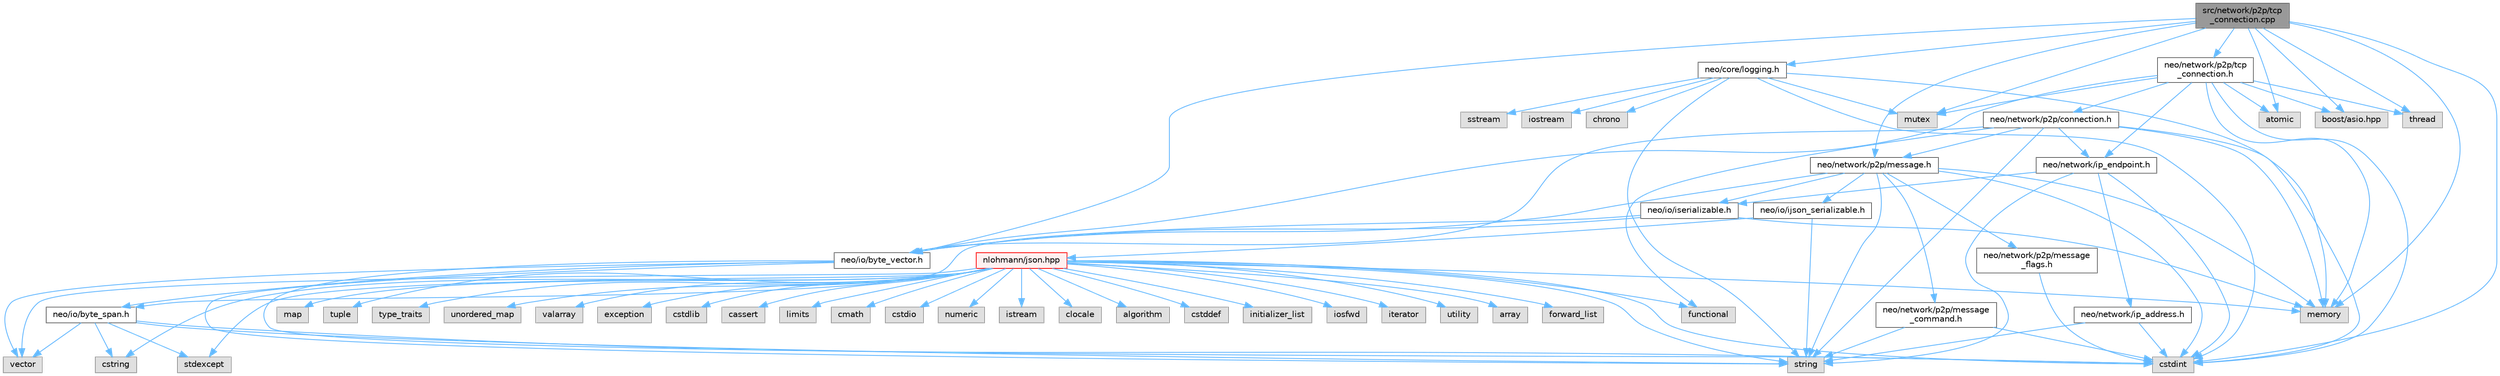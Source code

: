 digraph "src/network/p2p/tcp_connection.cpp"
{
 // LATEX_PDF_SIZE
  bgcolor="transparent";
  edge [fontname=Helvetica,fontsize=10,labelfontname=Helvetica,labelfontsize=10];
  node [fontname=Helvetica,fontsize=10,shape=box,height=0.2,width=0.4];
  Node1 [id="Node000001",label="src/network/p2p/tcp\l_connection.cpp",height=0.2,width=0.4,color="gray40", fillcolor="grey60", style="filled", fontcolor="black",tooltip=" "];
  Node1 -> Node2 [id="edge1_Node000001_Node000002",color="steelblue1",style="solid",tooltip=" "];
  Node2 [id="Node000002",label="neo/core/logging.h",height=0.2,width=0.4,color="grey40", fillcolor="white", style="filled",URL="$core_2logging_8h.html",tooltip=" "];
  Node2 -> Node3 [id="edge2_Node000002_Node000003",color="steelblue1",style="solid",tooltip=" "];
  Node3 [id="Node000003",label="chrono",height=0.2,width=0.4,color="grey60", fillcolor="#E0E0E0", style="filled",tooltip=" "];
  Node2 -> Node4 [id="edge3_Node000002_Node000004",color="steelblue1",style="solid",tooltip=" "];
  Node4 [id="Node000004",label="cstdint",height=0.2,width=0.4,color="grey60", fillcolor="#E0E0E0", style="filled",tooltip=" "];
  Node2 -> Node5 [id="edge4_Node000002_Node000005",color="steelblue1",style="solid",tooltip=" "];
  Node5 [id="Node000005",label="memory",height=0.2,width=0.4,color="grey60", fillcolor="#E0E0E0", style="filled",tooltip=" "];
  Node2 -> Node6 [id="edge5_Node000002_Node000006",color="steelblue1",style="solid",tooltip=" "];
  Node6 [id="Node000006",label="sstream",height=0.2,width=0.4,color="grey60", fillcolor="#E0E0E0", style="filled",tooltip=" "];
  Node2 -> Node7 [id="edge6_Node000002_Node000007",color="steelblue1",style="solid",tooltip=" "];
  Node7 [id="Node000007",label="string",height=0.2,width=0.4,color="grey60", fillcolor="#E0E0E0", style="filled",tooltip=" "];
  Node2 -> Node8 [id="edge7_Node000002_Node000008",color="steelblue1",style="solid",tooltip=" "];
  Node8 [id="Node000008",label="iostream",height=0.2,width=0.4,color="grey60", fillcolor="#E0E0E0", style="filled",tooltip=" "];
  Node2 -> Node9 [id="edge8_Node000002_Node000009",color="steelblue1",style="solid",tooltip=" "];
  Node9 [id="Node000009",label="mutex",height=0.2,width=0.4,color="grey60", fillcolor="#E0E0E0", style="filled",tooltip=" "];
  Node1 -> Node10 [id="edge9_Node000001_Node000010",color="steelblue1",style="solid",tooltip=" "];
  Node10 [id="Node000010",label="neo/io/byte_vector.h",height=0.2,width=0.4,color="grey40", fillcolor="white", style="filled",URL="$io_2byte__vector_8h.html",tooltip=" "];
  Node10 -> Node11 [id="edge10_Node000010_Node000011",color="steelblue1",style="solid",tooltip=" "];
  Node11 [id="Node000011",label="neo/io/byte_span.h",height=0.2,width=0.4,color="grey40", fillcolor="white", style="filled",URL="$io_2byte__span_8h.html",tooltip=" "];
  Node11 -> Node4 [id="edge11_Node000011_Node000004",color="steelblue1",style="solid",tooltip=" "];
  Node11 -> Node12 [id="edge12_Node000011_Node000012",color="steelblue1",style="solid",tooltip=" "];
  Node12 [id="Node000012",label="cstring",height=0.2,width=0.4,color="grey60", fillcolor="#E0E0E0", style="filled",tooltip=" "];
  Node11 -> Node13 [id="edge13_Node000011_Node000013",color="steelblue1",style="solid",tooltip=" "];
  Node13 [id="Node000013",label="stdexcept",height=0.2,width=0.4,color="grey60", fillcolor="#E0E0E0", style="filled",tooltip=" "];
  Node11 -> Node7 [id="edge14_Node000011_Node000007",color="steelblue1",style="solid",tooltip=" "];
  Node11 -> Node14 [id="edge15_Node000011_Node000014",color="steelblue1",style="solid",tooltip=" "];
  Node14 [id="Node000014",label="vector",height=0.2,width=0.4,color="grey60", fillcolor="#E0E0E0", style="filled",tooltip=" "];
  Node10 -> Node4 [id="edge16_Node000010_Node000004",color="steelblue1",style="solid",tooltip=" "];
  Node10 -> Node7 [id="edge17_Node000010_Node000007",color="steelblue1",style="solid",tooltip=" "];
  Node10 -> Node14 [id="edge18_Node000010_Node000014",color="steelblue1",style="solid",tooltip=" "];
  Node1 -> Node15 [id="edge19_Node000001_Node000015",color="steelblue1",style="solid",tooltip=" "];
  Node15 [id="Node000015",label="neo/network/p2p/message.h",height=0.2,width=0.4,color="grey40", fillcolor="white", style="filled",URL="$message_8h.html",tooltip=" "];
  Node15 -> Node10 [id="edge20_Node000015_Node000010",color="steelblue1",style="solid",tooltip=" "];
  Node15 -> Node16 [id="edge21_Node000015_Node000016",color="steelblue1",style="solid",tooltip=" "];
  Node16 [id="Node000016",label="neo/io/ijson_serializable.h",height=0.2,width=0.4,color="grey40", fillcolor="white", style="filled",URL="$ijson__serializable_8h.html",tooltip=" "];
  Node16 -> Node17 [id="edge22_Node000016_Node000017",color="steelblue1",style="solid",tooltip=" "];
  Node17 [id="Node000017",label="nlohmann/json.hpp",height=0.2,width=0.4,color="red", fillcolor="#FFF0F0", style="filled",URL="$json_8hpp.html",tooltip=" "];
  Node17 -> Node18 [id="edge23_Node000017_Node000018",color="steelblue1",style="solid",tooltip=" "];
  Node18 [id="Node000018",label="algorithm",height=0.2,width=0.4,color="grey60", fillcolor="#E0E0E0", style="filled",tooltip=" "];
  Node17 -> Node19 [id="edge24_Node000017_Node000019",color="steelblue1",style="solid",tooltip=" "];
  Node19 [id="Node000019",label="cstddef",height=0.2,width=0.4,color="grey60", fillcolor="#E0E0E0", style="filled",tooltip=" "];
  Node17 -> Node20 [id="edge25_Node000017_Node000020",color="steelblue1",style="solid",tooltip=" "];
  Node20 [id="Node000020",label="functional",height=0.2,width=0.4,color="grey60", fillcolor="#E0E0E0", style="filled",tooltip=" "];
  Node17 -> Node21 [id="edge26_Node000017_Node000021",color="steelblue1",style="solid",tooltip=" "];
  Node21 [id="Node000021",label="initializer_list",height=0.2,width=0.4,color="grey60", fillcolor="#E0E0E0", style="filled",tooltip=" "];
  Node17 -> Node22 [id="edge27_Node000017_Node000022",color="steelblue1",style="solid",tooltip=" "];
  Node22 [id="Node000022",label="iosfwd",height=0.2,width=0.4,color="grey60", fillcolor="#E0E0E0", style="filled",tooltip=" "];
  Node17 -> Node23 [id="edge28_Node000017_Node000023",color="steelblue1",style="solid",tooltip=" "];
  Node23 [id="Node000023",label="iterator",height=0.2,width=0.4,color="grey60", fillcolor="#E0E0E0", style="filled",tooltip=" "];
  Node17 -> Node5 [id="edge29_Node000017_Node000005",color="steelblue1",style="solid",tooltip=" "];
  Node17 -> Node7 [id="edge30_Node000017_Node000007",color="steelblue1",style="solid",tooltip=" "];
  Node17 -> Node24 [id="edge31_Node000017_Node000024",color="steelblue1",style="solid",tooltip=" "];
  Node24 [id="Node000024",label="utility",height=0.2,width=0.4,color="grey60", fillcolor="#E0E0E0", style="filled",tooltip=" "];
  Node17 -> Node14 [id="edge32_Node000017_Node000014",color="steelblue1",style="solid",tooltip=" "];
  Node17 -> Node25 [id="edge33_Node000017_Node000025",color="steelblue1",style="solid",tooltip=" "];
  Node25 [id="Node000025",label="array",height=0.2,width=0.4,color="grey60", fillcolor="#E0E0E0", style="filled",tooltip=" "];
  Node17 -> Node26 [id="edge34_Node000017_Node000026",color="steelblue1",style="solid",tooltip=" "];
  Node26 [id="Node000026",label="forward_list",height=0.2,width=0.4,color="grey60", fillcolor="#E0E0E0", style="filled",tooltip=" "];
  Node17 -> Node27 [id="edge35_Node000017_Node000027",color="steelblue1",style="solid",tooltip=" "];
  Node27 [id="Node000027",label="map",height=0.2,width=0.4,color="grey60", fillcolor="#E0E0E0", style="filled",tooltip=" "];
  Node17 -> Node28 [id="edge36_Node000017_Node000028",color="steelblue1",style="solid",tooltip=" "];
  Node28 [id="Node000028",label="tuple",height=0.2,width=0.4,color="grey60", fillcolor="#E0E0E0", style="filled",tooltip=" "];
  Node17 -> Node29 [id="edge37_Node000017_Node000029",color="steelblue1",style="solid",tooltip=" "];
  Node29 [id="Node000029",label="type_traits",height=0.2,width=0.4,color="grey60", fillcolor="#E0E0E0", style="filled",tooltip=" "];
  Node17 -> Node30 [id="edge38_Node000017_Node000030",color="steelblue1",style="solid",tooltip=" "];
  Node30 [id="Node000030",label="unordered_map",height=0.2,width=0.4,color="grey60", fillcolor="#E0E0E0", style="filled",tooltip=" "];
  Node17 -> Node31 [id="edge39_Node000017_Node000031",color="steelblue1",style="solid",tooltip=" "];
  Node31 [id="Node000031",label="valarray",height=0.2,width=0.4,color="grey60", fillcolor="#E0E0E0", style="filled",tooltip=" "];
  Node17 -> Node32 [id="edge40_Node000017_Node000032",color="steelblue1",style="solid",tooltip=" "];
  Node32 [id="Node000032",label="exception",height=0.2,width=0.4,color="grey60", fillcolor="#E0E0E0", style="filled",tooltip=" "];
  Node17 -> Node13 [id="edge41_Node000017_Node000013",color="steelblue1",style="solid",tooltip=" "];
  Node17 -> Node4 [id="edge42_Node000017_Node000004",color="steelblue1",style="solid",tooltip=" "];
  Node17 -> Node33 [id="edge43_Node000017_Node000033",color="steelblue1",style="solid",tooltip=" "];
  Node33 [id="Node000033",label="cstdlib",height=0.2,width=0.4,color="grey60", fillcolor="#E0E0E0", style="filled",tooltip=" "];
  Node17 -> Node34 [id="edge44_Node000017_Node000034",color="steelblue1",style="solid",tooltip=" "];
  Node34 [id="Node000034",label="cassert",height=0.2,width=0.4,color="grey60", fillcolor="#E0E0E0", style="filled",tooltip=" "];
  Node17 -> Node35 [id="edge45_Node000017_Node000035",color="steelblue1",style="solid",tooltip=" "];
  Node35 [id="Node000035",label="limits",height=0.2,width=0.4,color="grey60", fillcolor="#E0E0E0", style="filled",tooltip=" "];
  Node17 -> Node12 [id="edge46_Node000017_Node000012",color="steelblue1",style="solid",tooltip=" "];
  Node17 -> Node36 [id="edge47_Node000017_Node000036",color="steelblue1",style="solid",tooltip=" "];
  Node36 [id="Node000036",label="cmath",height=0.2,width=0.4,color="grey60", fillcolor="#E0E0E0", style="filled",tooltip=" "];
  Node17 -> Node37 [id="edge48_Node000017_Node000037",color="steelblue1",style="solid",tooltip=" "];
  Node37 [id="Node000037",label="cstdio",height=0.2,width=0.4,color="grey60", fillcolor="#E0E0E0", style="filled",tooltip=" "];
  Node17 -> Node38 [id="edge49_Node000017_Node000038",color="steelblue1",style="solid",tooltip=" "];
  Node38 [id="Node000038",label="numeric",height=0.2,width=0.4,color="grey60", fillcolor="#E0E0E0", style="filled",tooltip=" "];
  Node17 -> Node39 [id="edge50_Node000017_Node000039",color="steelblue1",style="solid",tooltip=" "];
  Node39 [id="Node000039",label="istream",height=0.2,width=0.4,color="grey60", fillcolor="#E0E0E0", style="filled",tooltip=" "];
  Node17 -> Node40 [id="edge51_Node000017_Node000040",color="steelblue1",style="solid",tooltip=" "];
  Node40 [id="Node000040",label="clocale",height=0.2,width=0.4,color="grey60", fillcolor="#E0E0E0", style="filled",tooltip=" "];
  Node16 -> Node7 [id="edge52_Node000016_Node000007",color="steelblue1",style="solid",tooltip=" "];
  Node15 -> Node46 [id="edge53_Node000015_Node000046",color="steelblue1",style="solid",tooltip=" "];
  Node46 [id="Node000046",label="neo/io/iserializable.h",height=0.2,width=0.4,color="grey40", fillcolor="white", style="filled",URL="$iserializable_8h.html",tooltip=" "];
  Node46 -> Node11 [id="edge54_Node000046_Node000011",color="steelblue1",style="solid",tooltip=" "];
  Node46 -> Node10 [id="edge55_Node000046_Node000010",color="steelblue1",style="solid",tooltip=" "];
  Node46 -> Node5 [id="edge56_Node000046_Node000005",color="steelblue1",style="solid",tooltip=" "];
  Node15 -> Node47 [id="edge57_Node000015_Node000047",color="steelblue1",style="solid",tooltip=" "];
  Node47 [id="Node000047",label="neo/network/p2p/message\l_command.h",height=0.2,width=0.4,color="grey40", fillcolor="white", style="filled",URL="$p2p_2message__command_8h.html",tooltip=" "];
  Node47 -> Node4 [id="edge58_Node000047_Node000004",color="steelblue1",style="solid",tooltip=" "];
  Node47 -> Node7 [id="edge59_Node000047_Node000007",color="steelblue1",style="solid",tooltip=" "];
  Node15 -> Node48 [id="edge60_Node000015_Node000048",color="steelblue1",style="solid",tooltip=" "];
  Node48 [id="Node000048",label="neo/network/p2p/message\l_flags.h",height=0.2,width=0.4,color="grey40", fillcolor="white", style="filled",URL="$p2p_2message__flags_8h.html",tooltip=" "];
  Node48 -> Node4 [id="edge61_Node000048_Node000004",color="steelblue1",style="solid",tooltip=" "];
  Node15 -> Node4 [id="edge62_Node000015_Node000004",color="steelblue1",style="solid",tooltip=" "];
  Node15 -> Node5 [id="edge63_Node000015_Node000005",color="steelblue1",style="solid",tooltip=" "];
  Node15 -> Node7 [id="edge64_Node000015_Node000007",color="steelblue1",style="solid",tooltip=" "];
  Node1 -> Node49 [id="edge65_Node000001_Node000049",color="steelblue1",style="solid",tooltip=" "];
  Node49 [id="Node000049",label="neo/network/p2p/tcp\l_connection.h",height=0.2,width=0.4,color="grey40", fillcolor="white", style="filled",URL="$p2p_2tcp__connection_8h.html",tooltip=" "];
  Node49 -> Node10 [id="edge66_Node000049_Node000010",color="steelblue1",style="solid",tooltip=" "];
  Node49 -> Node50 [id="edge67_Node000049_Node000050",color="steelblue1",style="solid",tooltip=" "];
  Node50 [id="Node000050",label="neo/network/ip_endpoint.h",height=0.2,width=0.4,color="grey40", fillcolor="white", style="filled",URL="$ip__endpoint_8h.html",tooltip=" "];
  Node50 -> Node46 [id="edge68_Node000050_Node000046",color="steelblue1",style="solid",tooltip=" "];
  Node50 -> Node51 [id="edge69_Node000050_Node000051",color="steelblue1",style="solid",tooltip=" "];
  Node51 [id="Node000051",label="neo/network/ip_address.h",height=0.2,width=0.4,color="grey40", fillcolor="white", style="filled",URL="$ip__address_8h.html",tooltip=" "];
  Node51 -> Node4 [id="edge70_Node000051_Node000004",color="steelblue1",style="solid",tooltip=" "];
  Node51 -> Node7 [id="edge71_Node000051_Node000007",color="steelblue1",style="solid",tooltip=" "];
  Node50 -> Node4 [id="edge72_Node000050_Node000004",color="steelblue1",style="solid",tooltip=" "];
  Node50 -> Node7 [id="edge73_Node000050_Node000007",color="steelblue1",style="solid",tooltip=" "];
  Node49 -> Node52 [id="edge74_Node000049_Node000052",color="steelblue1",style="solid",tooltip=" "];
  Node52 [id="Node000052",label="neo/network/p2p/connection.h",height=0.2,width=0.4,color="grey40", fillcolor="white", style="filled",URL="$connection_8h.html",tooltip=" "];
  Node52 -> Node10 [id="edge75_Node000052_Node000010",color="steelblue1",style="solid",tooltip=" "];
  Node52 -> Node50 [id="edge76_Node000052_Node000050",color="steelblue1",style="solid",tooltip=" "];
  Node52 -> Node15 [id="edge77_Node000052_Node000015",color="steelblue1",style="solid",tooltip=" "];
  Node52 -> Node4 [id="edge78_Node000052_Node000004",color="steelblue1",style="solid",tooltip=" "];
  Node52 -> Node20 [id="edge79_Node000052_Node000020",color="steelblue1",style="solid",tooltip=" "];
  Node52 -> Node5 [id="edge80_Node000052_Node000005",color="steelblue1",style="solid",tooltip=" "];
  Node52 -> Node7 [id="edge81_Node000052_Node000007",color="steelblue1",style="solid",tooltip=" "];
  Node49 -> Node53 [id="edge82_Node000049_Node000053",color="steelblue1",style="solid",tooltip=" "];
  Node53 [id="Node000053",label="atomic",height=0.2,width=0.4,color="grey60", fillcolor="#E0E0E0", style="filled",tooltip=" "];
  Node49 -> Node54 [id="edge83_Node000049_Node000054",color="steelblue1",style="solid",tooltip=" "];
  Node54 [id="Node000054",label="boost/asio.hpp",height=0.2,width=0.4,color="grey60", fillcolor="#E0E0E0", style="filled",tooltip=" "];
  Node49 -> Node4 [id="edge84_Node000049_Node000004",color="steelblue1",style="solid",tooltip=" "];
  Node49 -> Node5 [id="edge85_Node000049_Node000005",color="steelblue1",style="solid",tooltip=" "];
  Node49 -> Node9 [id="edge86_Node000049_Node000009",color="steelblue1",style="solid",tooltip=" "];
  Node49 -> Node55 [id="edge87_Node000049_Node000055",color="steelblue1",style="solid",tooltip=" "];
  Node55 [id="Node000055",label="thread",height=0.2,width=0.4,color="grey60", fillcolor="#E0E0E0", style="filled",tooltip=" "];
  Node1 -> Node53 [id="edge88_Node000001_Node000053",color="steelblue1",style="solid",tooltip=" "];
  Node1 -> Node54 [id="edge89_Node000001_Node000054",color="steelblue1",style="solid",tooltip=" "];
  Node1 -> Node4 [id="edge90_Node000001_Node000004",color="steelblue1",style="solid",tooltip=" "];
  Node1 -> Node5 [id="edge91_Node000001_Node000005",color="steelblue1",style="solid",tooltip=" "];
  Node1 -> Node9 [id="edge92_Node000001_Node000009",color="steelblue1",style="solid",tooltip=" "];
  Node1 -> Node55 [id="edge93_Node000001_Node000055",color="steelblue1",style="solid",tooltip=" "];
}
